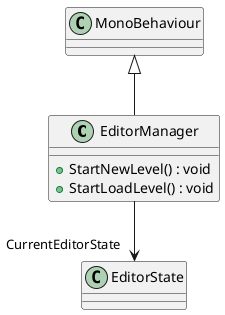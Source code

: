 @startuml
class EditorManager {
    + StartNewLevel() : void
    + StartLoadLevel() : void
}
MonoBehaviour <|-- EditorManager
EditorManager --> "CurrentEditorState" EditorState
@enduml
